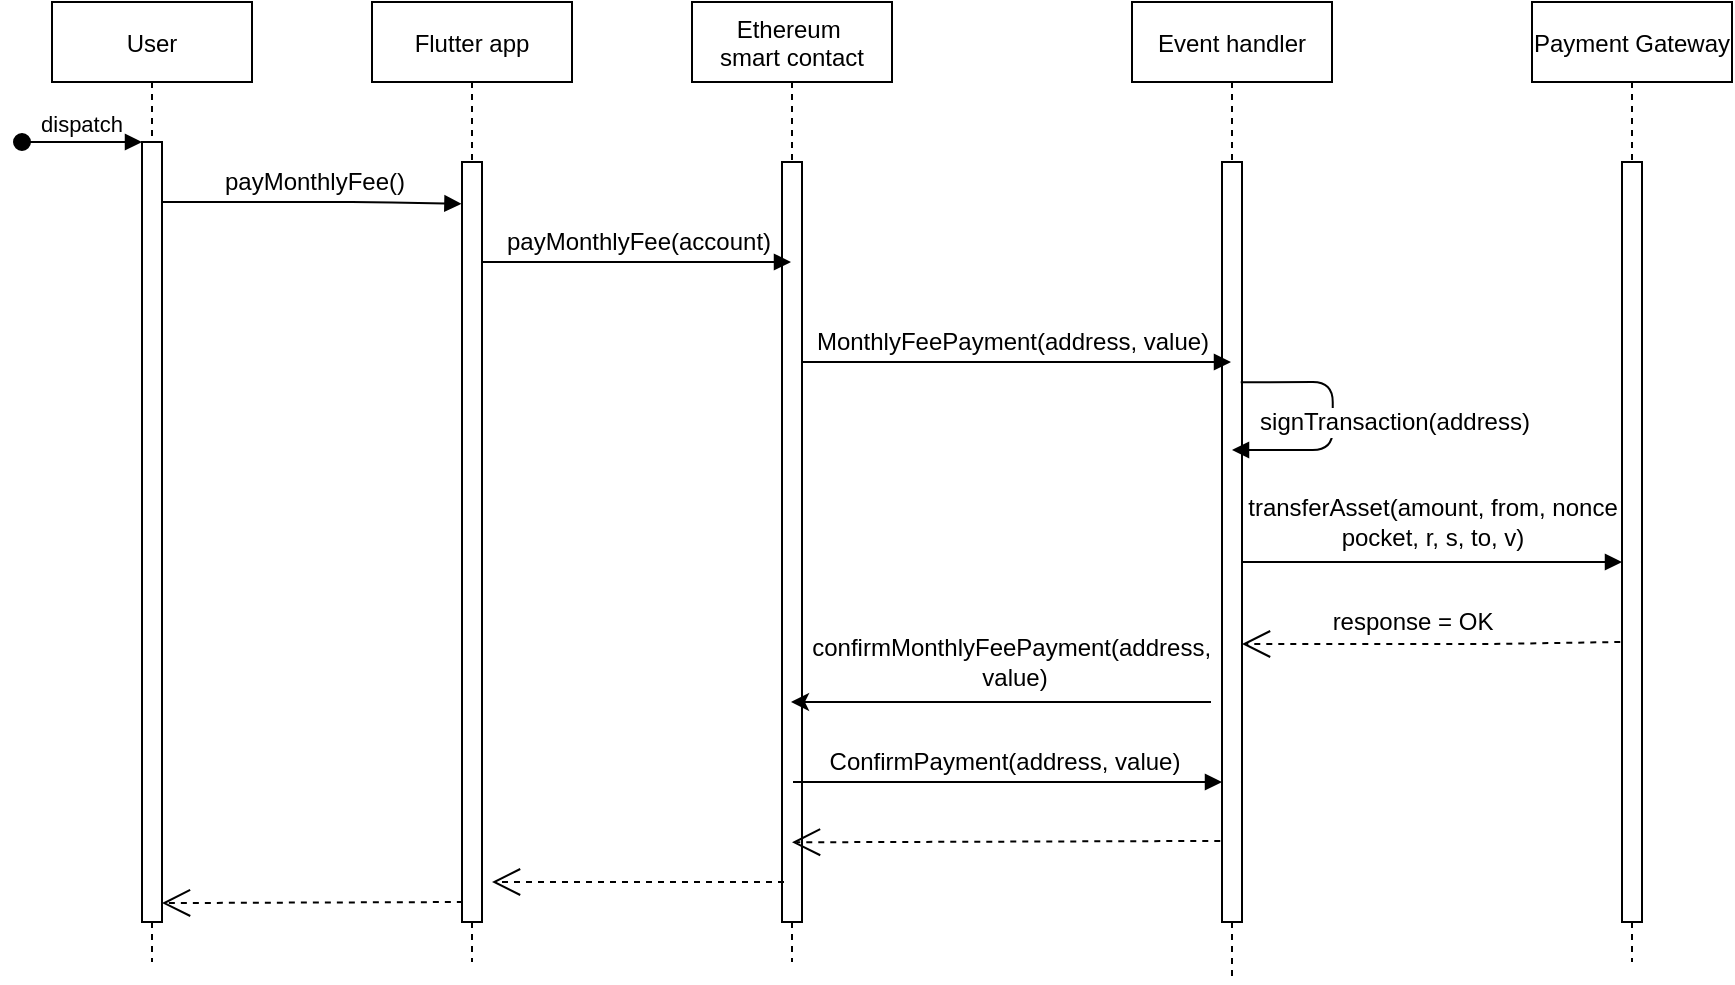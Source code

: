 <mxfile version="20.5.3" type="device"><diagram id="kgpKYQtTHZ0yAKxKKP6v" name="Page-1"><mxGraphModel dx="1422" dy="754" grid="1" gridSize="10" guides="1" tooltips="1" connect="1" arrows="1" fold="1" page="1" pageScale="1" pageWidth="1100" pageHeight="850" math="0" shadow="0"><root><mxCell id="0"/><mxCell id="1" parent="0"/><mxCell id="3nuBFxr9cyL0pnOWT2aG-1" value="User" style="shape=umlLifeline;perimeter=lifelinePerimeter;container=1;collapsible=0;recursiveResize=0;rounded=0;shadow=0;strokeWidth=1;" parent="1" vertex="1"><mxGeometry x="120" y="80" width="100" height="480" as="geometry"/></mxCell><mxCell id="3nuBFxr9cyL0pnOWT2aG-2" value="" style="points=[];perimeter=orthogonalPerimeter;rounded=0;shadow=0;strokeWidth=1;" parent="3nuBFxr9cyL0pnOWT2aG-1" vertex="1"><mxGeometry x="45" y="70" width="10" height="390" as="geometry"/></mxCell><mxCell id="3nuBFxr9cyL0pnOWT2aG-3" value="dispatch" style="verticalAlign=bottom;startArrow=oval;endArrow=block;startSize=8;shadow=0;strokeWidth=1;" parent="3nuBFxr9cyL0pnOWT2aG-1" target="3nuBFxr9cyL0pnOWT2aG-2" edge="1"><mxGeometry relative="1" as="geometry"><mxPoint x="-15" y="70" as="sourcePoint"/></mxGeometry></mxCell><mxCell id="3nuBFxr9cyL0pnOWT2aG-5" value="Flutter app" style="shape=umlLifeline;perimeter=lifelinePerimeter;container=1;collapsible=0;recursiveResize=0;rounded=0;shadow=0;strokeWidth=1;" parent="1" vertex="1"><mxGeometry x="280" y="80" width="100" height="480" as="geometry"/></mxCell><mxCell id="3nuBFxr9cyL0pnOWT2aG-6" value="" style="points=[];perimeter=orthogonalPerimeter;rounded=0;shadow=0;strokeWidth=1;" parent="3nuBFxr9cyL0pnOWT2aG-5" vertex="1"><mxGeometry x="45" y="80" width="10" height="380" as="geometry"/></mxCell><mxCell id="3nuBFxr9cyL0pnOWT2aG-8" value="" style="verticalAlign=bottom;endArrow=block;shadow=0;strokeWidth=1;entryX=-0.029;entryY=0.055;entryDx=0;entryDy=0;entryPerimeter=0;" parent="1" source="3nuBFxr9cyL0pnOWT2aG-2" target="3nuBFxr9cyL0pnOWT2aG-6" edge="1"><mxGeometry relative="1" as="geometry"><mxPoint x="275" y="160" as="sourcePoint"/><mxPoint x="320" y="180" as="targetPoint"/><Array as="points"><mxPoint x="280" y="180"/></Array></mxGeometry></mxCell><mxCell id="Uefp-IOXtsCVyh3LcGnW-1" value="payMonthlyFee()" style="edgeLabel;html=1;align=center;verticalAlign=middle;resizable=0;points=[];fontSize=12;" parent="3nuBFxr9cyL0pnOWT2aG-8" vertex="1" connectable="0"><mxGeometry x="-0.283" relative="1" as="geometry"><mxPoint x="22" y="-10" as="offset"/></mxGeometry></mxCell><mxCell id="Uefp-IOXtsCVyh3LcGnW-2" value="Ethereum &#10;smart contact" style="shape=umlLifeline;perimeter=lifelinePerimeter;container=1;collapsible=0;recursiveResize=0;rounded=0;shadow=0;strokeWidth=1;" parent="1" vertex="1"><mxGeometry x="440" y="80" width="100" height="480" as="geometry"/></mxCell><mxCell id="Uefp-IOXtsCVyh3LcGnW-3" value="" style="points=[];perimeter=orthogonalPerimeter;rounded=0;shadow=0;strokeWidth=1;" parent="Uefp-IOXtsCVyh3LcGnW-2" vertex="1"><mxGeometry x="45" y="80" width="10" height="380" as="geometry"/></mxCell><mxCell id="Uefp-IOXtsCVyh3LcGnW-8" value="" style="verticalAlign=bottom;endArrow=block;shadow=0;strokeWidth=1;" parent="Uefp-IOXtsCVyh3LcGnW-2" edge="1"><mxGeometry relative="1" as="geometry"><mxPoint x="-105" y="130" as="sourcePoint"/><mxPoint x="49.5" y="130" as="targetPoint"/><Array as="points"><mxPoint y="130"/></Array></mxGeometry></mxCell><mxCell id="Uefp-IOXtsCVyh3LcGnW-9" value="payMonthlyFee(account)" style="edgeLabel;html=1;align=center;verticalAlign=middle;resizable=0;points=[];fontSize=12;" parent="Uefp-IOXtsCVyh3LcGnW-8" vertex="1" connectable="0"><mxGeometry x="-0.283" relative="1" as="geometry"><mxPoint x="22" y="-10" as="offset"/></mxGeometry></mxCell><mxCell id="Uefp-IOXtsCVyh3LcGnW-12" value="Payment Gateway" style="shape=umlLifeline;perimeter=lifelinePerimeter;container=1;collapsible=0;recursiveResize=0;rounded=0;shadow=0;strokeWidth=1;size=40;" parent="1" vertex="1"><mxGeometry x="860" y="80" width="100" height="480" as="geometry"/></mxCell><mxCell id="Uefp-IOXtsCVyh3LcGnW-13" value="" style="points=[];perimeter=orthogonalPerimeter;rounded=0;shadow=0;strokeWidth=1;" parent="Uefp-IOXtsCVyh3LcGnW-12" vertex="1"><mxGeometry x="45" y="80" width="10" height="380" as="geometry"/></mxCell><mxCell id="CZ3xOCupHBMUpEpsaH6n-29" value="" style="endArrow=open;endSize=12;dashed=1;html=1;rounded=0;exitX=0.043;exitY=0.867;exitDx=0;exitDy=0;exitPerimeter=0;" parent="Uefp-IOXtsCVyh3LcGnW-12" edge="1" target="CZ3xOCupHBMUpEpsaH6n-14"><mxGeometry x="-0.032" y="-10" width="160" relative="1" as="geometry"><mxPoint x="44.14" y="320.0" as="sourcePoint"/><mxPoint x="-160.5" y="321" as="targetPoint"/><Array as="points"><mxPoint x="45" y="320.7"/><mxPoint x="-20" y="321"/></Array><mxPoint as="offset"/></mxGeometry></mxCell><mxCell id="CZ3xOCupHBMUpEpsaH6n-30" value="response = OK" style="edgeLabel;html=1;align=center;verticalAlign=middle;resizable=0;points=[];fontSize=12;" parent="CZ3xOCupHBMUpEpsaH6n-29" vertex="1" connectable="0"><mxGeometry x="0.515" relative="1" as="geometry"><mxPoint x="39" y="-11" as="offset"/></mxGeometry></mxCell><mxCell id="CZ3xOCupHBMUpEpsaH6n-27" value="" style="verticalAlign=bottom;endArrow=block;shadow=0;strokeWidth=1;" parent="Uefp-IOXtsCVyh3LcGnW-12" edge="1"><mxGeometry relative="1" as="geometry"><mxPoint x="-154.5" y="280" as="sourcePoint"/><mxPoint x="45" y="280" as="targetPoint"/><Array as="points"><mxPoint x="-98.5" y="280"/></Array></mxGeometry></mxCell><mxCell id="CZ3xOCupHBMUpEpsaH6n-28" value="transferAsset(amount, from, nonce&lt;br style=&quot;font-size: 12px;&quot;&gt;pocket, r, s, to, v)" style="edgeLabel;html=1;align=center;verticalAlign=middle;resizable=0;points=[];fontSize=12;" parent="CZ3xOCupHBMUpEpsaH6n-27" vertex="1" connectable="0"><mxGeometry x="-0.283" relative="1" as="geometry"><mxPoint x="33" y="-20" as="offset"/></mxGeometry></mxCell><mxCell id="CZ3xOCupHBMUpEpsaH6n-13" value="Event handler" style="shape=umlLifeline;perimeter=lifelinePerimeter;container=1;collapsible=0;recursiveResize=0;rounded=0;shadow=0;strokeWidth=1;" parent="1" vertex="1"><mxGeometry x="660" y="80" width="100" height="490" as="geometry"/></mxCell><mxCell id="CZ3xOCupHBMUpEpsaH6n-14" value="" style="points=[];perimeter=orthogonalPerimeter;rounded=0;shadow=0;strokeWidth=1;" parent="CZ3xOCupHBMUpEpsaH6n-13" vertex="1"><mxGeometry x="45" y="80" width="10" height="380" as="geometry"/></mxCell><mxCell id="CZ3xOCupHBMUpEpsaH6n-25" value="" style="verticalAlign=bottom;endArrow=block;shadow=0;strokeWidth=1;exitX=0.9;exitY=0.174;exitDx=0;exitDy=0;exitPerimeter=0;" parent="CZ3xOCupHBMUpEpsaH6n-13" edge="1"><mxGeometry relative="1" as="geometry"><mxPoint x="54.37" y="190.12" as="sourcePoint"/><mxPoint x="50.0" y="224" as="targetPoint"/><Array as="points"><mxPoint x="100.37" y="190"/><mxPoint x="100.37" y="224"/></Array></mxGeometry></mxCell><mxCell id="CZ3xOCupHBMUpEpsaH6n-26" value="signTransaction(address)" style="edgeLabel;html=1;align=center;verticalAlign=middle;resizable=0;points=[];fontSize=12;" parent="CZ3xOCupHBMUpEpsaH6n-25" vertex="1" connectable="0"><mxGeometry x="-0.283" relative="1" as="geometry"><mxPoint x="30" y="19" as="offset"/></mxGeometry></mxCell><mxCell id="z5YTXMNFFQYnqvum783Y-10" value="" style="endArrow=open;endSize=12;dashed=1;html=1;rounded=0;exitX=0.043;exitY=0.867;exitDx=0;exitDy=0;exitPerimeter=0;" edge="1" parent="CZ3xOCupHBMUpEpsaH6n-13" target="Uefp-IOXtsCVyh3LcGnW-2"><mxGeometry x="-0.032" y="-10" width="160" relative="1" as="geometry"><mxPoint x="44.14" y="419.46" as="sourcePoint"/><mxPoint x="-106.29" y="420" as="targetPoint"/><Array as="points"><mxPoint x="45" y="420.16"/></Array><mxPoint as="offset"/></mxGeometry></mxCell><mxCell id="CZ3xOCupHBMUpEpsaH6n-19" value="" style="verticalAlign=bottom;endArrow=block;shadow=0;strokeWidth=1;" parent="1" edge="1" target="CZ3xOCupHBMUpEpsaH6n-13"><mxGeometry relative="1" as="geometry"><mxPoint x="495" y="260" as="sourcePoint"/><mxPoint x="650" y="260" as="targetPoint"/><Array as="points"><mxPoint x="600" y="260"/></Array></mxGeometry></mxCell><mxCell id="CZ3xOCupHBMUpEpsaH6n-20" value="MonthlyFeePayment(address, value)" style="edgeLabel;html=1;align=center;verticalAlign=middle;resizable=0;points=[];fontSize=12;" parent="CZ3xOCupHBMUpEpsaH6n-19" vertex="1" connectable="0"><mxGeometry x="-0.283" relative="1" as="geometry"><mxPoint x="28" y="-10" as="offset"/></mxGeometry></mxCell><mxCell id="z5YTXMNFFQYnqvum783Y-4" value="" style="endArrow=classic;html=1;rounded=0;" edge="1" parent="1"><mxGeometry relative="1" as="geometry"><mxPoint x="699.5" y="430" as="sourcePoint"/><mxPoint x="489.5" y="430" as="targetPoint"/></mxGeometry></mxCell><mxCell id="z5YTXMNFFQYnqvum783Y-5" value="&lt;font style=&quot;font-size: 12px;&quot;&gt;confirmMonthlyFeePayment(address,&amp;nbsp;&lt;br&gt;value)&lt;/font&gt;" style="edgeLabel;resizable=0;html=1;align=center;verticalAlign=middle;" connectable="0" vertex="1" parent="z5YTXMNFFQYnqvum783Y-4"><mxGeometry relative="1" as="geometry"><mxPoint x="6" y="-20" as="offset"/></mxGeometry></mxCell><mxCell id="z5YTXMNFFQYnqvum783Y-6" value="" style="verticalAlign=bottom;endArrow=block;shadow=0;strokeWidth=1;" edge="1" parent="1"><mxGeometry relative="1" as="geometry"><mxPoint x="490.5" y="470" as="sourcePoint"/><mxPoint x="705" y="470" as="targetPoint"/><Array as="points"><mxPoint x="595.5" y="470"/></Array></mxGeometry></mxCell><mxCell id="z5YTXMNFFQYnqvum783Y-7" value="ConfirmPayment(address, value)" style="edgeLabel;html=1;align=center;verticalAlign=middle;resizable=0;points=[];fontSize=12;" vertex="1" connectable="0" parent="z5YTXMNFFQYnqvum783Y-6"><mxGeometry x="-0.283" relative="1" as="geometry"><mxPoint x="28" y="-10" as="offset"/></mxGeometry></mxCell><mxCell id="Uefp-IOXtsCVyh3LcGnW-31" value="" style="endArrow=open;endSize=12;dashed=1;html=1;rounded=0;" parent="1" edge="1"><mxGeometry x="-0.032" y="-10" width="160" relative="1" as="geometry"><mxPoint x="486" y="520" as="sourcePoint"/><mxPoint x="340" y="520" as="targetPoint"/><Array as="points"><mxPoint x="410" y="520"/></Array><mxPoint as="offset"/></mxGeometry></mxCell><mxCell id="Uefp-IOXtsCVyh3LcGnW-33" value="" style="endArrow=open;endSize=12;dashed=1;html=1;rounded=0;exitX=0.043;exitY=0.867;exitDx=0;exitDy=0;exitPerimeter=0;entryX=0.9;entryY=0.79;entryDx=0;entryDy=0;entryPerimeter=0;" parent="1" edge="1"><mxGeometry x="-0.032" y="-10" width="160" relative="1" as="geometry"><mxPoint x="325.43" y="530" as="sourcePoint"/><mxPoint x="175" y="530.54" as="targetPoint"/><Array as="points"><mxPoint x="326.29" y="530.7"/></Array><mxPoint as="offset"/></mxGeometry></mxCell></root></mxGraphModel></diagram></mxfile>